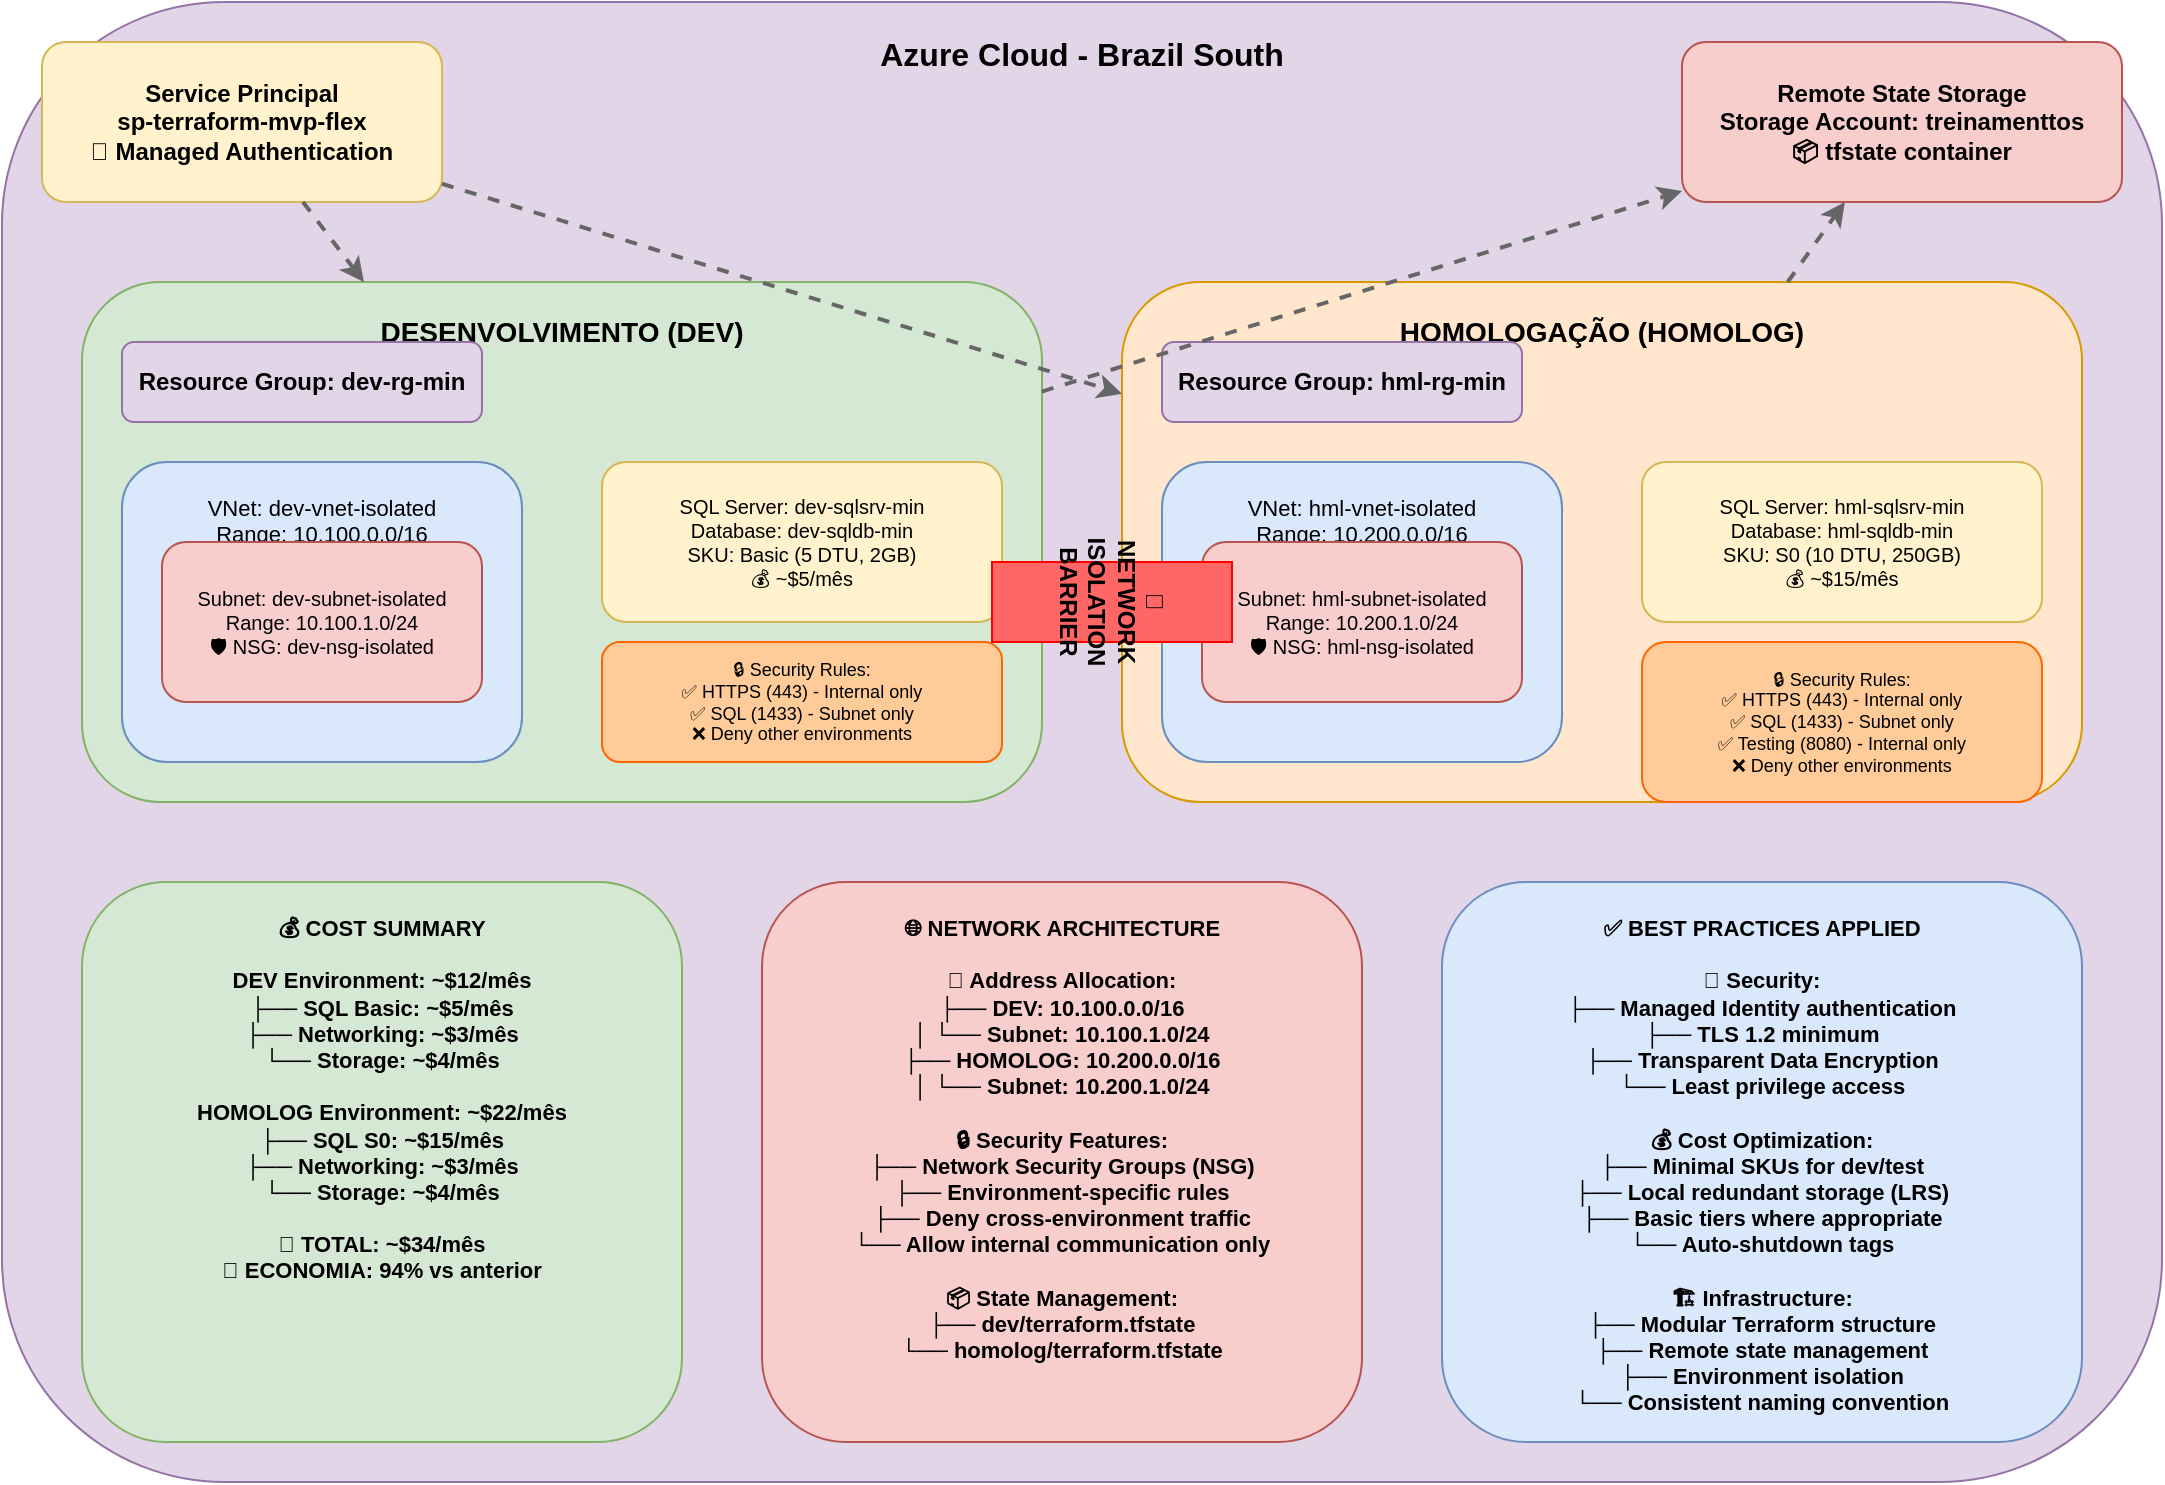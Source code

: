 <?xml version="1.0" encoding="UTF-8"?>
<mxfile version="21.6.5" type="device">
  <diagram name="Ambientes-Isolados" id="ambientes-isolados">
    <mxGraphModel dx="1422" dy="794" grid="1" gridSize="10" guides="1" tooltips="1" connect="1" arrows="1" fold="1" page="1" pageScale="1" pageWidth="1169" pageHeight="827" math="0" shadow="0">
      <root>
        <mxCell id="0" />
        <mxCell id="1" parent="0" />
        
        <!-- Azure Cloud Container -->
        <mxCell id="azure-cloud" value="Azure Cloud - Brazil South" style="rounded=1;whiteSpace=wrap;html=1;fillColor=#e1d5e7;strokeColor=#9673a6;fontSize=16;fontStyle=1;verticalAlign=top;spacingTop=10;" vertex="1" parent="1">
          <mxGeometry x="40" y="40" width="1080" height="740" as="geometry" />
        </mxCell>
        
        <!-- Service Principal -->
        <mxCell id="service-principal" value="Service Principal&#xa;sp-terraform-mvp-flex&#xa;🔐 Managed Authentication" style="rounded=1;whiteSpace=wrap;html=1;fillColor=#fff2cc;strokeColor=#d6b656;fontSize=12;fontStyle=1;" vertex="1" parent="1">
          <mxGeometry x="60" y="60" width="200" height="80" as="geometry" />
        </mxCell>
        
        <!-- Remote State Storage -->
        <mxCell id="remote-state" value="Remote State Storage&#xa;Storage Account: treinamenttos&#xa;📦 tfstate container" style="rounded=1;whiteSpace=wrap;html=1;fillColor=#f8cecc;strokeColor=#b85450;fontSize=12;fontStyle=1;" vertex="1" parent="1">
          <mxGeometry x="880" y="60" width="220" height="80" as="geometry" />
        </mxCell>
        
        <!-- DEV Environment -->
        <mxCell id="dev-env" value="DESENVOLVIMENTO (DEV)" style="rounded=1;whiteSpace=wrap;html=1;fillColor=#d5e8d4;strokeColor=#82b366;fontSize=14;fontStyle=1;verticalAlign=top;spacingTop=10;" vertex="1" parent="1">
          <mxGeometry x="80" y="180" width="480" height="260" as="geometry" />
        </mxCell>
        
        <!-- DEV Resource Group -->
        <mxCell id="dev-rg" value="Resource Group: dev-rg-min" style="rounded=1;whiteSpace=wrap;html=1;fillColor=#e1d5e7;strokeColor=#9673a6;fontSize=12;fontStyle=1;" vertex="1" parent="1">
          <mxGeometry x="100" y="210" width="180" height="40" as="geometry" />
        </mxCell>
        
        <!-- DEV VNet -->
        <mxCell id="dev-vnet" value="VNet: dev-vnet-isolated&#xa;Range: 10.100.0.0/16&#xa;🔒 Isolated Network" style="rounded=1;whiteSpace=wrap;html=1;fillColor=#dae8fc;strokeColor=#6c8ebf;fontSize=11;verticalAlign=top;spacingTop=10;" vertex="1" parent="1">
          <mxGeometry x="100" y="270" width="200" height="150" as="geometry" />
        </mxCell>
        
        <!-- DEV Subnet -->
        <mxCell id="dev-subnet" value="Subnet: dev-subnet-isolated&#xa;Range: 10.100.1.0/24&#xa;🛡️ NSG: dev-nsg-isolated" style="rounded=1;whiteSpace=wrap;html=1;fillColor=#f8cecc;strokeColor=#b85450;fontSize=10;" vertex="1" parent="1">
          <mxGeometry x="120" y="310" width="160" height="80" as="geometry" />
        </mxCell>
        
        <!-- DEV SQL -->
        <mxCell id="dev-sql" value="SQL Server: dev-sqlsrv-min&#xa;Database: dev-sqldb-min&#xa;SKU: Basic (5 DTU, 2GB)&#xa;💰 ~$5/mês" style="rounded=1;whiteSpace=wrap;html=1;fillColor=#fff2cc;strokeColor=#d6b656;fontSize=10;" vertex="1" parent="1">
          <mxGeometry x="340" y="270" width="200" height="80" as="geometry" />
        </mxCell>
        
        <!-- DEV Security Rules -->
        <mxCell id="dev-security" value="🔒 Security Rules:&#xa;✅ HTTPS (443) - Internal only&#xa;✅ SQL (1433) - Subnet only&#xa;❌ Deny other environments" style="rounded=1;whiteSpace=wrap;html=1;fillColor=#ffcc99;strokeColor=#ff6600;fontSize=9;" vertex="1" parent="1">
          <mxGeometry x="340" y="360" width="200" height="60" as="geometry" />
        </mxCell>
        
        <!-- HOMOLOG Environment -->
        <mxCell id="hml-env" value="HOMOLOGAÇÃO (HOMOLOG)" style="rounded=1;whiteSpace=wrap;html=1;fillColor=#ffe6cc;strokeColor=#d79b00;fontSize=14;fontStyle=1;verticalAlign=top;spacingTop=10;" vertex="1" parent="1">
          <mxGeometry x="600" y="180" width="480" height="260" as="geometry" />
        </mxCell>
        
        <!-- HOMOLOG Resource Group -->
        <mxCell id="hml-rg" value="Resource Group: hml-rg-min" style="rounded=1;whiteSpace=wrap;html=1;fillColor=#e1d5e7;strokeColor=#9673a6;fontSize=12;fontStyle=1;" vertex="1" parent="1">
          <mxGeometry x="620" y="210" width="180" height="40" as="geometry" />
        </mxCell>
        
        <!-- HOMOLOG VNet -->
        <mxCell id="hml-vnet" value="VNet: hml-vnet-isolated&#xa;Range: 10.200.0.0/16&#xa;🔒 Isolated Network" style="rounded=1;whiteSpace=wrap;html=1;fillColor=#dae8fc;strokeColor=#6c8ebf;fontSize=11;verticalAlign=top;spacingTop=10;" vertex="1" parent="1">
          <mxGeometry x="620" y="270" width="200" height="150" as="geometry" />
        </mxCell>
        
        <!-- HOMOLOG Subnet -->
        <mxCell id="hml-subnet" value="Subnet: hml-subnet-isolated&#xa;Range: 10.200.1.0/24&#xa;🛡️ NSG: hml-nsg-isolated" style="rounded=1;whiteSpace=wrap;html=1;fillColor=#f8cecc;strokeColor=#b85450;fontSize=10;" vertex="1" parent="1">
          <mxGeometry x="640" y="310" width="160" height="80" as="geometry" />
        </mxCell>
        
        <!-- HOMOLOG SQL -->
        <mxCell id="hml-sql" value="SQL Server: hml-sqlsrv-min&#xa;Database: hml-sqldb-min&#xa;SKU: S0 (10 DTU, 250GB)&#xa;💰 ~$15/mês" style="rounded=1;whiteSpace=wrap;html=1;fillColor=#fff2cc;strokeColor=#d6b656;fontSize=10;" vertex="1" parent="1">
          <mxGeometry x="860" y="270" width="200" height="80" as="geometry" />
        </mxCell>
        
        <!-- HOMOLOG Security Rules -->
        <mxCell id="hml-security" value="🔒 Security Rules:&#xa;✅ HTTPS (443) - Internal only&#xa;✅ SQL (1433) - Subnet only&#xa;✅ Testing (8080) - Internal only&#xa;❌ Deny other environments" style="rounded=1;whiteSpace=wrap;html=1;fillColor=#ffcc99;strokeColor=#ff6600;fontSize=9;" vertex="1" parent="1">
          <mxGeometry x="860" y="360" width="200" height="80" as="geometry" />
        </mxCell>
        
        <!-- Network Isolation -->
        <mxCell id="isolation-barrier" value="🚫 NETWORK ISOLATION BARRIER" style="rounded=0;whiteSpace=wrap;html=1;fillColor=#ff6666;strokeColor=#ff0000;fontSize=12;fontStyle=1;rotation=90;" vertex="1" parent="1">
          <mxGeometry x="575" y="280" width="40" height="120" as="geometry" />
        </mxCell>
        
        <!-- Cost Summary -->
        <mxCell id="cost-summary" value="💰 COST SUMMARY&#xa;&#xa;DEV Environment: ~$12/mês&#xa;├── SQL Basic: ~$5/mês&#xa;├── Networking: ~$3/mês&#xa;└── Storage: ~$4/mês&#xa;&#xa;HOMOLOG Environment: ~$22/mês&#xa;├── SQL S0: ~$15/mês&#xa;├── Networking: ~$3/mês&#xa;└── Storage: ~$4/mês&#xa;&#xa;🎯 TOTAL: ~$34/mês&#xa;💸 ECONOMIA: 94% vs anterior" style="rounded=1;whiteSpace=wrap;html=1;fillColor=#d5e8d4;strokeColor=#82b366;fontSize=11;fontStyle=1;verticalAlign=top;spacingTop=10;" vertex="1" parent="1">
          <mxGeometry x="80" y="480" width="300" height="280" as="geometry" />
        </mxCell>
        
        <!-- Network Architecture -->
        <mxCell id="network-arch" value="🌐 NETWORK ARCHITECTURE&#xa;&#xa;📍 Address Allocation:&#xa;├── DEV: 10.100.0.0/16&#xa;│   └── Subnet: 10.100.1.0/24&#xa;├── HOMOLOG: 10.200.0.0/16&#xa;│   └── Subnet: 10.200.1.0/24&#xa;&#xa;🔒 Security Features:&#xa;├── Network Security Groups (NSG)&#xa;├── Environment-specific rules&#xa;├── Deny cross-environment traffic&#xa;└── Allow internal communication only&#xa;&#xa;📦 State Management:&#xa;├── dev/terraform.tfstate&#xa;└── homolog/terraform.tfstate" style="rounded=1;whiteSpace=wrap;html=1;fillColor=#f8cecc;strokeColor=#b85450;fontSize=11;fontStyle=1;verticalAlign=top;spacingTop=10;" vertex="1" parent="1">
          <mxGeometry x="420" y="480" width="300" height="280" as="geometry" />
        </mxCell>
        
        <!-- Best Practices -->
        <mxCell id="best-practices" value="✅ BEST PRACTICES APPLIED&#xa;&#xa;🔐 Security:&#xa;├── Managed Identity authentication&#xa;├── TLS 1.2 minimum&#xa;├── Transparent Data Encryption&#xa;└── Least privilege access&#xa;&#xa;💰 Cost Optimization:&#xa;├── Minimal SKUs for dev/test&#xa;├── Local redundant storage (LRS)&#xa;├── Basic tiers where appropriate&#xa;└── Auto-shutdown tags&#xa;&#xa;🏗️ Infrastructure:&#xa;├── Modular Terraform structure&#xa;├── Remote state management&#xa;├── Environment isolation&#xa;└── Consistent naming convention" style="rounded=1;whiteSpace=wrap;html=1;fillColor=#dae8fc;strokeColor=#6c8ebf;fontSize=11;fontStyle=1;verticalAlign=top;spacingTop=10;" vertex="1" parent="1">
          <mxGeometry x="760" y="480" width="320" height="280" as="geometry" />
        </mxCell>
        
        <!-- Connections -->
        <mxCell id="conn1" value="" style="endArrow=classic;html=1;strokeColor=#666666;strokeWidth=2;dashed=1;" edge="1" parent="1" source="service-principal" target="dev-env">
          <mxGeometry width="50" height="50" relative="1" as="geometry">
            <mxPoint x="400" y="300" as="sourcePoint" />
            <mxPoint x="450" y="250" as="targetPoint" />
          </mxGeometry>
        </mxCell>
        
        <mxCell id="conn2" value="" style="endArrow=classic;html=1;strokeColor=#666666;strokeWidth=2;dashed=1;" edge="1" parent="1" source="service-principal" target="hml-env">
          <mxGeometry width="50" height="50" relative="1" as="geometry">
            <mxPoint x="400" y="300" as="sourcePoint" />
            <mxPoint x="450" y="250" as="targetPoint" />
          </mxGeometry>
        </mxCell>
        
        <mxCell id="conn3" value="" style="endArrow=classic;html=1;strokeColor=#666666;strokeWidth=2;dashed=1;" edge="1" parent="1" source="dev-env" target="remote-state">
          <mxGeometry width="50" height="50" relative="1" as="geometry">
            <mxPoint x="400" y="300" as="sourcePoint" />
            <mxPoint x="450" y="250" as="targetPoint" />
          </mxGeometry>
        </mxCell>
        
        <mxCell id="conn4" value="" style="endArrow=classic;html=1;strokeColor=#666666;strokeWidth=2;dashed=1;" edge="1" parent="1" source="hml-env" target="remote-state">
          <mxGeometry width="50" height="50" relative="1" as="geometry">
            <mxPoint x="400" y="300" as="sourcePoint" />
            <mxPoint x="450" y="250" as="targetPoint" />
          </mxGeometry>
        </mxCell>
        
      </root>
    </mxGraphModel>
  </diagram>
</mxfile>
